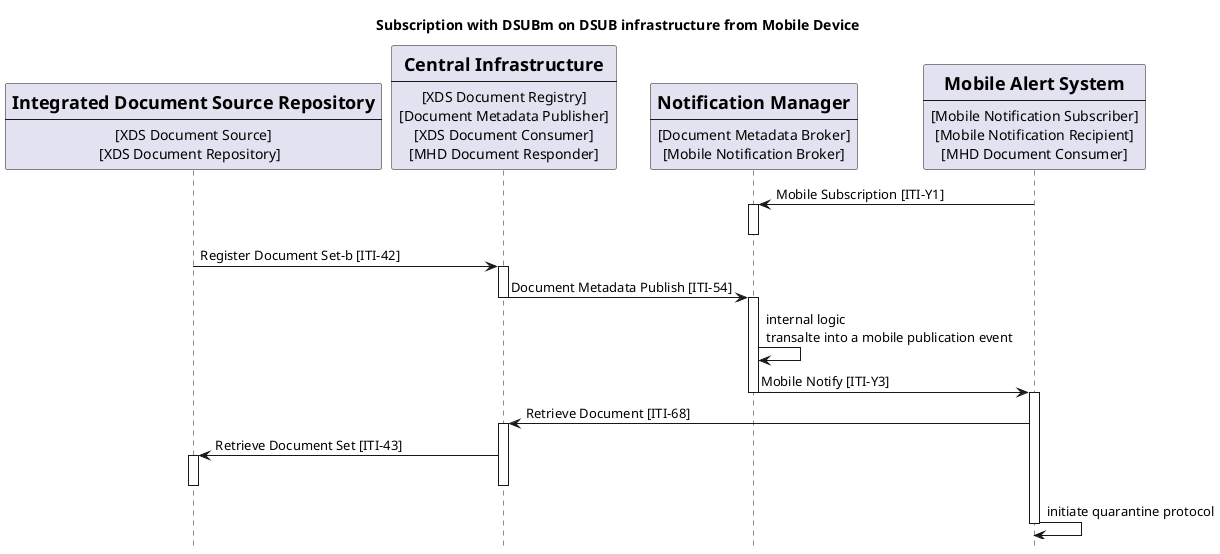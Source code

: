 @startuml
skinparam svgDimensionStyle false
hide footbox
title "Subscription with DSUBm on DSUB infrastructure from Mobile Device" 


participant Repository [
    =Integrated Document Source Repository
    ----
    [XDS Document Source]
    [XDS Document Repository]  
] 

participant Central [
    =Central Infrastructure
    ----
    [XDS Document Registry]
    [Document Metadata Publisher]
    [XDS Document Consumer]
    [MHD Document Responder]
] 

participant Broker [
    =Notification Manager
    ----
    [Document Metadata Broker]
    [Mobile Notification Broker]
] 


participant MobDevice [
    =Mobile Alert System 
    ----
    [Mobile Notification Subscriber]
    [Mobile Notification Recipient]
    [MHD Document Consumer]
] 

MobDevice -> Broker: Mobile Subscription [ITI-Y1]
activate Broker
deactivate Broker
Repository -> Central: Register Document Set-b [ITI-42]
activate Central
Central -> Broker:  Document Metadata Publish [ITI-54]
deactivate Central
activate Broker
Broker -> Broker: internal logic\ntransalte into a mobile publication event
Broker  -> MobDevice: Mobile Notify [ITI-Y3]
deactivate Broker

activate MobDevice
MobDevice -> Central: Retrieve Document [ITI-68]
activate Central
Central -> Repository: Retrieve Document Set [ITI-43]
activate Repository
deactivate Repository
deactivate Central
MobDevice -> MobDevice: initiate quarantine protocol
deactivate MobDevice



@enduml
